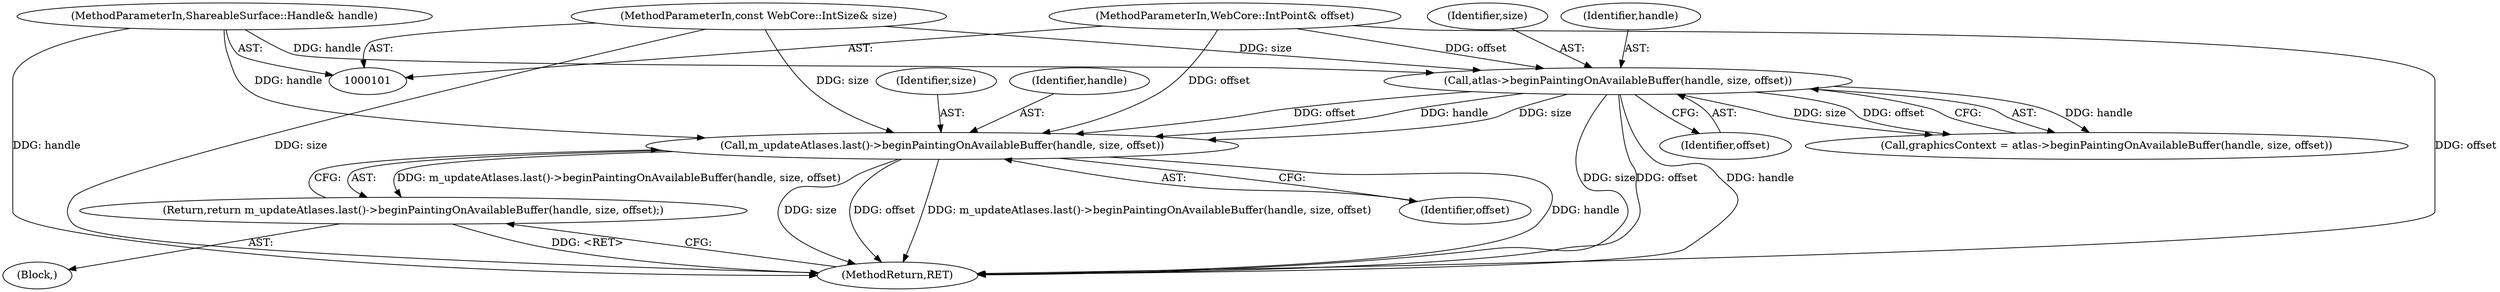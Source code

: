 digraph "0_Chrome_d31f450c723ba46b53c1762e51188557447d85fd_0@API" {
"1000152" [label="(Call,m_updateAtlases.last()->beginPaintingOnAvailableBuffer(handle, size, offset))"];
"1000134" [label="(Call,atlas->beginPaintingOnAvailableBuffer(handle, size, offset))"];
"1000104" [label="(MethodParameterIn,ShareableSurface::Handle& handle)"];
"1000102" [label="(MethodParameterIn,const WebCore::IntSize& size)"];
"1000105" [label="(MethodParameterIn,WebCore::IntPoint& offset)"];
"1000151" [label="(Return,return m_updateAtlases.last()->beginPaintingOnAvailableBuffer(handle, size, offset);)"];
"1000155" [label="(Identifier,offset)"];
"1000154" [label="(Identifier,size)"];
"1000135" [label="(Identifier,handle)"];
"1000156" [label="(MethodReturn,RET)"];
"1000106" [label="(Block,)"];
"1000151" [label="(Return,return m_updateAtlases.last()->beginPaintingOnAvailableBuffer(handle, size, offset);)"];
"1000105" [label="(MethodParameterIn,WebCore::IntPoint& offset)"];
"1000104" [label="(MethodParameterIn,ShareableSurface::Handle& handle)"];
"1000153" [label="(Identifier,handle)"];
"1000136" [label="(Identifier,size)"];
"1000152" [label="(Call,m_updateAtlases.last()->beginPaintingOnAvailableBuffer(handle, size, offset))"];
"1000137" [label="(Identifier,offset)"];
"1000134" [label="(Call,atlas->beginPaintingOnAvailableBuffer(handle, size, offset))"];
"1000102" [label="(MethodParameterIn,const WebCore::IntSize& size)"];
"1000132" [label="(Call,graphicsContext = atlas->beginPaintingOnAvailableBuffer(handle, size, offset))"];
"1000152" -> "1000151"  [label="AST: "];
"1000152" -> "1000155"  [label="CFG: "];
"1000153" -> "1000152"  [label="AST: "];
"1000154" -> "1000152"  [label="AST: "];
"1000155" -> "1000152"  [label="AST: "];
"1000151" -> "1000152"  [label="CFG: "];
"1000152" -> "1000156"  [label="DDG: m_updateAtlases.last()->beginPaintingOnAvailableBuffer(handle, size, offset)"];
"1000152" -> "1000156"  [label="DDG: handle"];
"1000152" -> "1000156"  [label="DDG: size"];
"1000152" -> "1000156"  [label="DDG: offset"];
"1000152" -> "1000151"  [label="DDG: m_updateAtlases.last()->beginPaintingOnAvailableBuffer(handle, size, offset)"];
"1000134" -> "1000152"  [label="DDG: handle"];
"1000134" -> "1000152"  [label="DDG: size"];
"1000134" -> "1000152"  [label="DDG: offset"];
"1000104" -> "1000152"  [label="DDG: handle"];
"1000102" -> "1000152"  [label="DDG: size"];
"1000105" -> "1000152"  [label="DDG: offset"];
"1000134" -> "1000132"  [label="AST: "];
"1000134" -> "1000137"  [label="CFG: "];
"1000135" -> "1000134"  [label="AST: "];
"1000136" -> "1000134"  [label="AST: "];
"1000137" -> "1000134"  [label="AST: "];
"1000132" -> "1000134"  [label="CFG: "];
"1000134" -> "1000156"  [label="DDG: handle"];
"1000134" -> "1000156"  [label="DDG: size"];
"1000134" -> "1000156"  [label="DDG: offset"];
"1000134" -> "1000132"  [label="DDG: handle"];
"1000134" -> "1000132"  [label="DDG: size"];
"1000134" -> "1000132"  [label="DDG: offset"];
"1000104" -> "1000134"  [label="DDG: handle"];
"1000102" -> "1000134"  [label="DDG: size"];
"1000105" -> "1000134"  [label="DDG: offset"];
"1000104" -> "1000101"  [label="AST: "];
"1000104" -> "1000156"  [label="DDG: handle"];
"1000102" -> "1000101"  [label="AST: "];
"1000102" -> "1000156"  [label="DDG: size"];
"1000105" -> "1000101"  [label="AST: "];
"1000105" -> "1000156"  [label="DDG: offset"];
"1000151" -> "1000106"  [label="AST: "];
"1000156" -> "1000151"  [label="CFG: "];
"1000151" -> "1000156"  [label="DDG: <RET>"];
}
